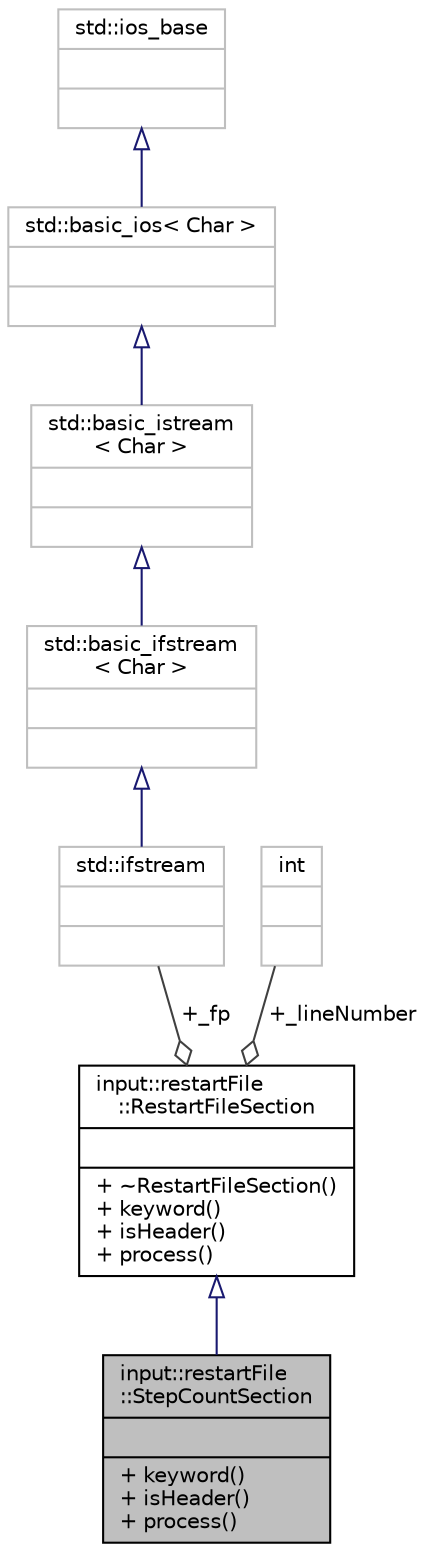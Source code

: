 digraph "input::restartFile::StepCountSection"
{
 // LATEX_PDF_SIZE
  edge [fontname="Helvetica",fontsize="10",labelfontname="Helvetica",labelfontsize="10"];
  node [fontname="Helvetica",fontsize="10",shape=record];
  Node1 [label="{input::restartFile\l::StepCountSection\n||+ keyword()\l+ isHeader()\l+ process()\l}",height=0.2,width=0.4,color="black", fillcolor="grey75", style="filled", fontcolor="black",tooltip="Reads the step count section of a .rst file."];
  Node2 -> Node1 [dir="back",color="midnightblue",fontsize="10",style="solid",arrowtail="onormal",fontname="Helvetica"];
  Node2 [label="{input::restartFile\l::RestartFileSection\n||+ ~RestartFileSection()\l+ keyword()\l+ isHeader()\l+ process()\l}",height=0.2,width=0.4,color="black", fillcolor="white", style="filled",URL="$classinput_1_1restartFile_1_1RestartFileSection.html",tooltip="Base class for all sections of a .rst file."];
  Node3 -> Node2 [color="grey25",fontsize="10",style="solid",label=" +_fp" ,arrowhead="odiamond",fontname="Helvetica"];
  Node3 [label="{std::ifstream\n||}",height=0.2,width=0.4,color="grey75", fillcolor="white", style="filled",tooltip=" "];
  Node4 -> Node3 [dir="back",color="midnightblue",fontsize="10",style="solid",arrowtail="onormal",fontname="Helvetica"];
  Node4 [label="{std::basic_ifstream\l\< Char \>\n||}",height=0.2,width=0.4,color="grey75", fillcolor="white", style="filled",tooltip=" "];
  Node5 -> Node4 [dir="back",color="midnightblue",fontsize="10",style="solid",arrowtail="onormal",fontname="Helvetica"];
  Node5 [label="{std::basic_istream\l\< Char \>\n||}",height=0.2,width=0.4,color="grey75", fillcolor="white", style="filled",tooltip=" "];
  Node6 -> Node5 [dir="back",color="midnightblue",fontsize="10",style="solid",arrowtail="onormal",fontname="Helvetica"];
  Node6 [label="{std::basic_ios\< Char \>\n||}",height=0.2,width=0.4,color="grey75", fillcolor="white", style="filled",tooltip=" "];
  Node7 -> Node6 [dir="back",color="midnightblue",fontsize="10",style="solid",arrowtail="onormal",fontname="Helvetica"];
  Node7 [label="{std::ios_base\n||}",height=0.2,width=0.4,color="grey75", fillcolor="white", style="filled",tooltip=" "];
  Node8 -> Node2 [color="grey25",fontsize="10",style="solid",label=" +_lineNumber" ,arrowhead="odiamond",fontname="Helvetica"];
  Node8 [label="{int\n||}",height=0.2,width=0.4,color="grey75", fillcolor="white", style="filled",tooltip=" "];
}
